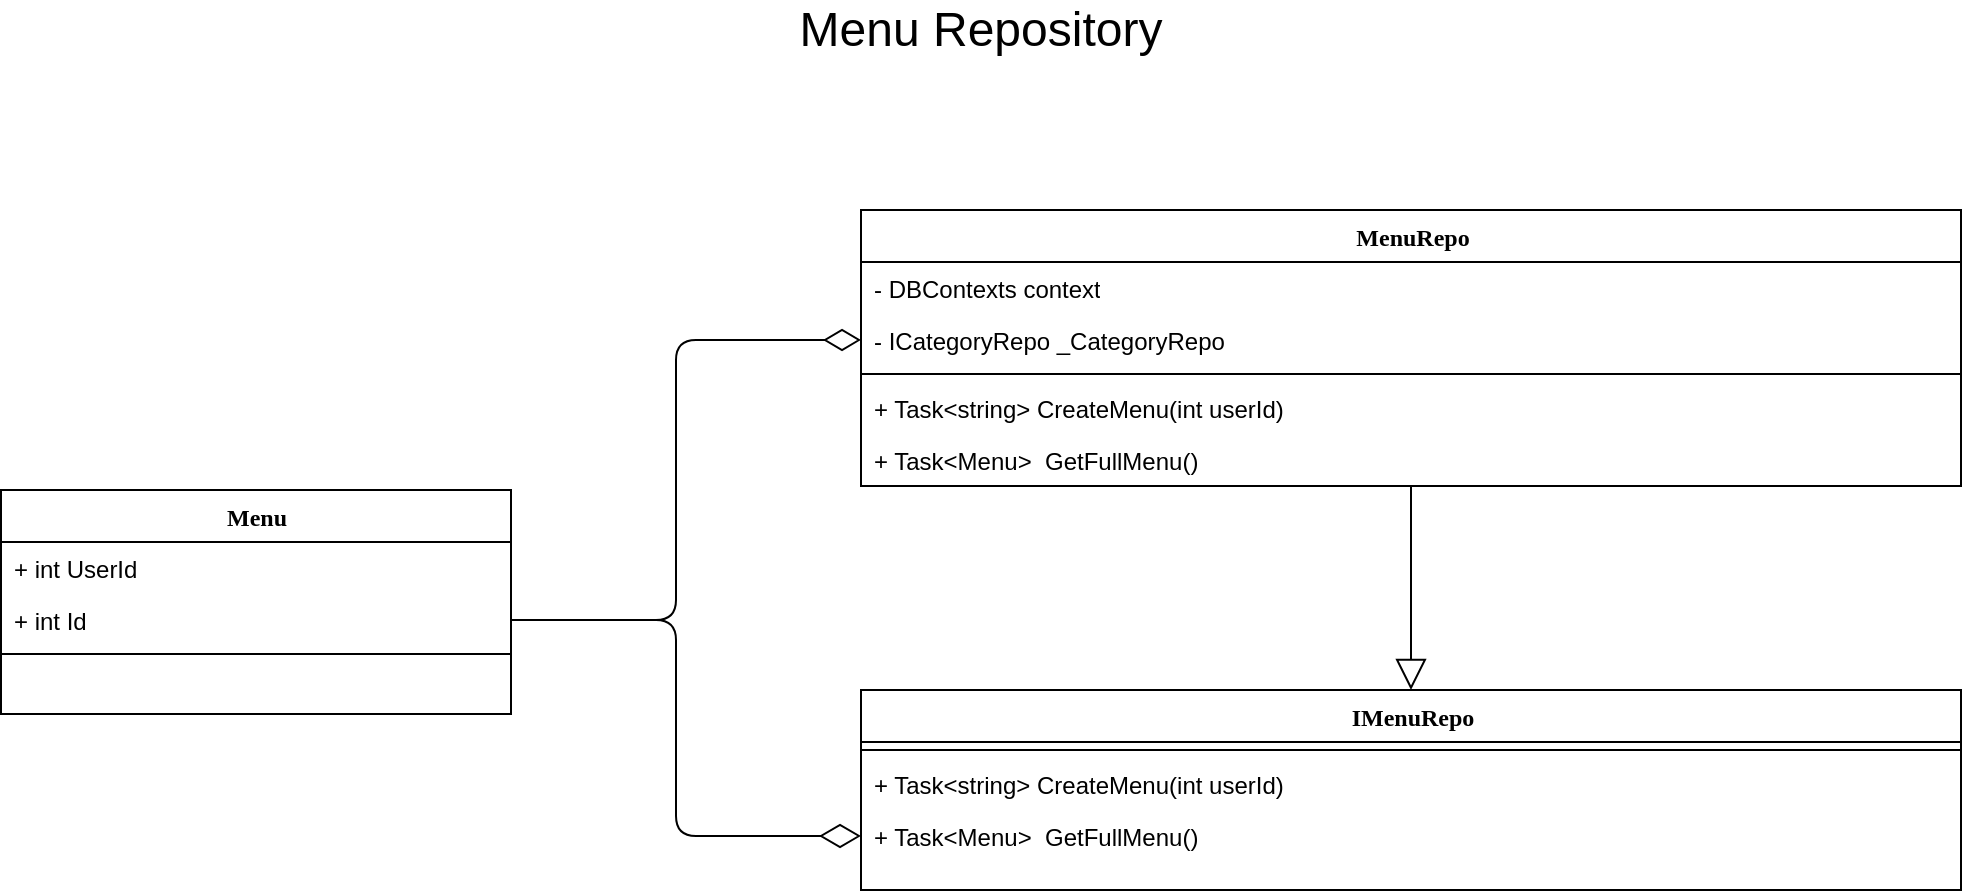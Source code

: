 <mxfile version="14.2.9" type="device"><diagram id="QkI--pBJC4bzssq41QZq" name="Page-1"><mxGraphModel dx="2881" dy="3266" grid="1" gridSize="10" guides="1" tooltips="1" connect="1" arrows="1" fold="1" page="1" pageScale="1" pageWidth="850" pageHeight="1100" math="0" shadow="0"><root><mxCell id="0"/><mxCell id="1" parent="0"/><mxCell id="noM06Llarw8SXuktYtZB-41" value="&lt;font style=&quot;font-size: 24px&quot;&gt;Menu Repository&lt;br&gt;&lt;/font&gt;" style="text;html=1;strokeColor=none;fillColor=none;align=center;verticalAlign=middle;whiteSpace=wrap;rounded=0;" vertex="1" parent="1"><mxGeometry x="260" y="-2130" width="305" height="20" as="geometry"/></mxCell><mxCell id="noM06Llarw8SXuktYtZB-531" style="edgeStyle=orthogonalEdgeStyle;rounded=0;orthogonalLoop=1;jettySize=auto;html=1;exitX=0.5;exitY=0;exitDx=0;exitDy=0;entryX=0.5;entryY=1;entryDx=0;entryDy=0;startArrow=block;startFill=0;endArrow=none;endFill=0;startSize=13;" edge="1" parent="1" source="noM06Llarw8SXuktYtZB-532" target="noM06Llarw8SXuktYtZB-536"><mxGeometry relative="1" as="geometry"/></mxCell><mxCell id="noM06Llarw8SXuktYtZB-532" value="IMenuRepo" style="swimlane;html=1;fontStyle=1;align=center;verticalAlign=top;childLayout=stackLayout;horizontal=1;startSize=26;horizontalStack=0;resizeParent=1;resizeLast=0;collapsible=1;marginBottom=0;swimlaneFillColor=#ffffff;rounded=0;shadow=0;comic=0;labelBackgroundColor=none;strokeWidth=1;fillColor=none;fontFamily=Verdana;fontSize=12" vertex="1" parent="1"><mxGeometry x="352.5" y="-1790" width="550" height="100" as="geometry"/></mxCell><mxCell id="noM06Llarw8SXuktYtZB-533" value="" style="line;html=1;strokeWidth=1;fillColor=none;align=left;verticalAlign=middle;spacingTop=-1;spacingLeft=3;spacingRight=3;rotatable=0;labelPosition=right;points=[];portConstraint=eastwest;" vertex="1" parent="noM06Llarw8SXuktYtZB-532"><mxGeometry y="26" width="550" height="8" as="geometry"/></mxCell><mxCell id="noM06Llarw8SXuktYtZB-534" value="+ Task&amp;lt;string&amp;gt; CreateMenu(int userId)" style="text;html=1;strokeColor=none;fillColor=none;align=left;verticalAlign=top;spacingLeft=4;spacingRight=4;whiteSpace=wrap;overflow=hidden;rotatable=0;points=[[0,0.5],[1,0.5]];portConstraint=eastwest;" vertex="1" parent="noM06Llarw8SXuktYtZB-532"><mxGeometry y="34" width="550" height="26" as="geometry"/></mxCell><mxCell id="noM06Llarw8SXuktYtZB-535" value="+ Task&amp;lt;Menu&amp;gt;&amp;nbsp; GetFullMenu()" style="text;html=1;strokeColor=none;fillColor=none;align=left;verticalAlign=top;spacingLeft=4;spacingRight=4;whiteSpace=wrap;overflow=hidden;rotatable=0;points=[[0,0.5],[1,0.5]];portConstraint=eastwest;" vertex="1" parent="noM06Llarw8SXuktYtZB-532"><mxGeometry y="60" width="550" height="26" as="geometry"/></mxCell><mxCell id="noM06Llarw8SXuktYtZB-536" value="MenuRepo" style="swimlane;html=1;fontStyle=1;align=center;verticalAlign=top;childLayout=stackLayout;horizontal=1;startSize=26;horizontalStack=0;resizeParent=1;resizeLast=0;collapsible=1;marginBottom=0;swimlaneFillColor=#ffffff;rounded=0;shadow=0;comic=0;labelBackgroundColor=none;strokeWidth=1;fillColor=none;fontFamily=Verdana;fontSize=12" vertex="1" parent="1"><mxGeometry x="352.5" y="-2030" width="550" height="138" as="geometry"/></mxCell><mxCell id="noM06Llarw8SXuktYtZB-537" value="- DBContexts context&lt;br&gt;" style="text;html=1;strokeColor=none;fillColor=none;align=left;verticalAlign=top;spacingLeft=4;spacingRight=4;whiteSpace=wrap;overflow=hidden;rotatable=0;points=[[0,0.5],[1,0.5]];portConstraint=eastwest;" vertex="1" parent="noM06Llarw8SXuktYtZB-536"><mxGeometry y="26" width="550" height="26" as="geometry"/></mxCell><mxCell id="noM06Llarw8SXuktYtZB-538" value="&lt;div style=&quot;text-align: center&quot;&gt;- ICategoryRepo _CategoryRepo&lt;/div&gt;" style="text;html=1;strokeColor=none;fillColor=none;align=left;verticalAlign=top;spacingLeft=4;spacingRight=4;whiteSpace=wrap;overflow=hidden;rotatable=0;points=[[0,0.5],[1,0.5]];portConstraint=eastwest;" vertex="1" parent="noM06Llarw8SXuktYtZB-536"><mxGeometry y="52" width="550" height="26" as="geometry"/></mxCell><mxCell id="noM06Llarw8SXuktYtZB-539" value="" style="line;html=1;strokeWidth=1;fillColor=none;align=left;verticalAlign=middle;spacingTop=-1;spacingLeft=3;spacingRight=3;rotatable=0;labelPosition=right;points=[];portConstraint=eastwest;" vertex="1" parent="noM06Llarw8SXuktYtZB-536"><mxGeometry y="78" width="550" height="8" as="geometry"/></mxCell><mxCell id="noM06Llarw8SXuktYtZB-540" value="+ Task&amp;lt;string&amp;gt; CreateMenu(int userId)" style="text;html=1;strokeColor=none;fillColor=none;align=left;verticalAlign=top;spacingLeft=4;spacingRight=4;whiteSpace=wrap;overflow=hidden;rotatable=0;points=[[0,0.5],[1,0.5]];portConstraint=eastwest;" vertex="1" parent="noM06Llarw8SXuktYtZB-536"><mxGeometry y="86" width="550" height="26" as="geometry"/></mxCell><mxCell id="noM06Llarw8SXuktYtZB-541" value="+ Task&amp;lt;Menu&amp;gt;&amp;nbsp; GetFullMenu()" style="text;html=1;strokeColor=none;fillColor=none;align=left;verticalAlign=top;spacingLeft=4;spacingRight=4;whiteSpace=wrap;overflow=hidden;rotatable=0;points=[[0,0.5],[1,0.5]];portConstraint=eastwest;" vertex="1" parent="noM06Llarw8SXuktYtZB-536"><mxGeometry y="112" width="550" height="26" as="geometry"/></mxCell><mxCell id="noM06Llarw8SXuktYtZB-542" value="Menu" style="swimlane;html=1;fontStyle=1;align=center;verticalAlign=top;childLayout=stackLayout;horizontal=1;startSize=26;horizontalStack=0;resizeParent=1;resizeLast=0;collapsible=1;marginBottom=0;swimlaneFillColor=#ffffff;rounded=0;shadow=0;comic=0;labelBackgroundColor=none;strokeWidth=1;fillColor=none;fontFamily=Verdana;fontSize=12" vertex="1" parent="1"><mxGeometry x="-77.5" y="-1890" width="255" height="112" as="geometry"/></mxCell><mxCell id="noM06Llarw8SXuktYtZB-543" value="+ int UserId" style="text;html=1;strokeColor=none;fillColor=none;align=left;verticalAlign=top;spacingLeft=4;spacingRight=4;whiteSpace=wrap;overflow=hidden;rotatable=0;points=[[0,0.5],[1,0.5]];portConstraint=eastwest;" vertex="1" parent="noM06Llarw8SXuktYtZB-542"><mxGeometry y="26" width="255" height="26" as="geometry"/></mxCell><mxCell id="noM06Llarw8SXuktYtZB-544" value="+ int Id" style="text;html=1;strokeColor=none;fillColor=none;align=left;verticalAlign=top;spacingLeft=4;spacingRight=4;whiteSpace=wrap;overflow=hidden;rotatable=0;points=[[0,0.5],[1,0.5]];portConstraint=eastwest;" vertex="1" parent="noM06Llarw8SXuktYtZB-542"><mxGeometry y="52" width="255" height="26" as="geometry"/></mxCell><mxCell id="noM06Llarw8SXuktYtZB-545" value="" style="line;html=1;strokeWidth=1;fillColor=none;align=left;verticalAlign=middle;spacingTop=-1;spacingLeft=3;spacingRight=3;rotatable=0;labelPosition=right;points=[];portConstraint=eastwest;" vertex="1" parent="noM06Llarw8SXuktYtZB-542"><mxGeometry y="78" width="255" height="8" as="geometry"/></mxCell><mxCell id="noM06Llarw8SXuktYtZB-546" style="edgeStyle=orthogonalEdgeStyle;rounded=1;orthogonalLoop=1;jettySize=auto;html=1;exitX=1;exitY=0.5;exitDx=0;exitDy=0;entryX=0;entryY=0.5;entryDx=0;entryDy=0;startArrow=none;startFill=0;startSize=13;endArrow=diamondThin;endFill=0;endSize=16;" edge="1" parent="1" source="noM06Llarw8SXuktYtZB-544" target="noM06Llarw8SXuktYtZB-538"><mxGeometry relative="1" as="geometry"/></mxCell><mxCell id="noM06Llarw8SXuktYtZB-547" style="edgeStyle=orthogonalEdgeStyle;rounded=1;orthogonalLoop=1;jettySize=auto;html=1;exitX=1;exitY=0.5;exitDx=0;exitDy=0;entryX=0;entryY=0.5;entryDx=0;entryDy=0;startArrow=none;startFill=0;startSize=13;endArrow=diamondThin;endFill=0;endSize=18;" edge="1" parent="1" source="noM06Llarw8SXuktYtZB-544" target="noM06Llarw8SXuktYtZB-535"><mxGeometry relative="1" as="geometry"/></mxCell></root></mxGraphModel></diagram></mxfile>